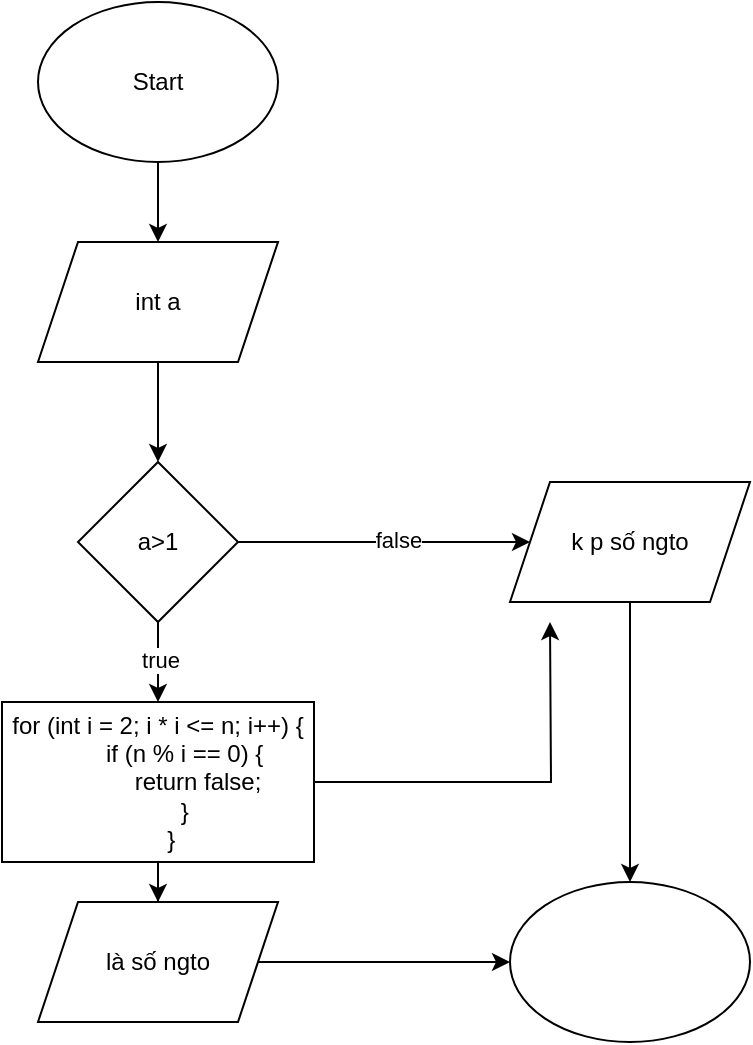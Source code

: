 <mxfile version="25.0.1">
  <diagram name="Trang-1" id="KHuDGHu2drTXMuDKsN5A">
    <mxGraphModel dx="1050" dy="522" grid="1" gridSize="10" guides="1" tooltips="1" connect="1" arrows="1" fold="1" page="1" pageScale="1" pageWidth="827" pageHeight="1169" math="0" shadow="0">
      <root>
        <mxCell id="0" />
        <mxCell id="1" parent="0" />
        <mxCell id="D4LRCzNpmW36ClJJyiUz-3" style="edgeStyle=orthogonalEdgeStyle;rounded=0;orthogonalLoop=1;jettySize=auto;html=1;entryX=0.5;entryY=0;entryDx=0;entryDy=0;" edge="1" parent="1" source="D4LRCzNpmW36ClJJyiUz-1" target="D4LRCzNpmW36ClJJyiUz-2">
          <mxGeometry relative="1" as="geometry" />
        </mxCell>
        <mxCell id="D4LRCzNpmW36ClJJyiUz-1" value="Start" style="ellipse;whiteSpace=wrap;html=1;" vertex="1" parent="1">
          <mxGeometry x="354" y="40" width="120" height="80" as="geometry" />
        </mxCell>
        <mxCell id="D4LRCzNpmW36ClJJyiUz-7" style="edgeStyle=orthogonalEdgeStyle;rounded=0;orthogonalLoop=1;jettySize=auto;html=1;entryX=0.5;entryY=0;entryDx=0;entryDy=0;" edge="1" parent="1" source="D4LRCzNpmW36ClJJyiUz-2" target="D4LRCzNpmW36ClJJyiUz-6">
          <mxGeometry relative="1" as="geometry" />
        </mxCell>
        <mxCell id="D4LRCzNpmW36ClJJyiUz-2" value="int a" style="shape=parallelogram;perimeter=parallelogramPerimeter;whiteSpace=wrap;html=1;fixedSize=1;" vertex="1" parent="1">
          <mxGeometry x="354" y="160" width="120" height="60" as="geometry" />
        </mxCell>
        <mxCell id="D4LRCzNpmW36ClJJyiUz-9" style="edgeStyle=orthogonalEdgeStyle;rounded=0;orthogonalLoop=1;jettySize=auto;html=1;entryX=0.5;entryY=0;entryDx=0;entryDy=0;" edge="1" parent="1" source="D4LRCzNpmW36ClJJyiUz-6" target="D4LRCzNpmW36ClJJyiUz-8">
          <mxGeometry relative="1" as="geometry" />
        </mxCell>
        <mxCell id="D4LRCzNpmW36ClJJyiUz-10" value="true" style="edgeLabel;html=1;align=center;verticalAlign=middle;resizable=0;points=[];" vertex="1" connectable="0" parent="D4LRCzNpmW36ClJJyiUz-9">
          <mxGeometry x="-0.06" y="1" relative="1" as="geometry">
            <mxPoint as="offset" />
          </mxGeometry>
        </mxCell>
        <mxCell id="D4LRCzNpmW36ClJJyiUz-11" style="edgeStyle=orthogonalEdgeStyle;rounded=0;orthogonalLoop=1;jettySize=auto;html=1;" edge="1" parent="1" source="D4LRCzNpmW36ClJJyiUz-6">
          <mxGeometry relative="1" as="geometry">
            <mxPoint x="600" y="310" as="targetPoint" />
          </mxGeometry>
        </mxCell>
        <mxCell id="D4LRCzNpmW36ClJJyiUz-12" value="false" style="edgeLabel;html=1;align=center;verticalAlign=middle;resizable=0;points=[];" vertex="1" connectable="0" parent="D4LRCzNpmW36ClJJyiUz-11">
          <mxGeometry x="0.096" y="2" relative="1" as="geometry">
            <mxPoint as="offset" />
          </mxGeometry>
        </mxCell>
        <mxCell id="D4LRCzNpmW36ClJJyiUz-6" value="a&amp;gt;1" style="rhombus;whiteSpace=wrap;html=1;" vertex="1" parent="1">
          <mxGeometry x="374" y="270" width="80" height="80" as="geometry" />
        </mxCell>
        <mxCell id="D4LRCzNpmW36ClJJyiUz-18" style="edgeStyle=orthogonalEdgeStyle;rounded=0;orthogonalLoop=1;jettySize=auto;html=1;" edge="1" parent="1" source="D4LRCzNpmW36ClJJyiUz-8">
          <mxGeometry relative="1" as="geometry">
            <mxPoint x="610" y="350" as="targetPoint" />
          </mxGeometry>
        </mxCell>
        <mxCell id="D4LRCzNpmW36ClJJyiUz-21" style="edgeStyle=orthogonalEdgeStyle;rounded=0;orthogonalLoop=1;jettySize=auto;html=1;entryX=0.5;entryY=0;entryDx=0;entryDy=0;" edge="1" parent="1" source="D4LRCzNpmW36ClJJyiUz-8" target="D4LRCzNpmW36ClJJyiUz-20">
          <mxGeometry relative="1" as="geometry" />
        </mxCell>
        <mxCell id="D4LRCzNpmW36ClJJyiUz-8" value="&lt;div&gt;for (int i = 2; i * i &amp;lt;= n; i++) {&lt;/div&gt;&lt;div&gt;&amp;nbsp; &amp;nbsp; &amp;nbsp; &amp;nbsp; if (n % i == 0) {&lt;/div&gt;&lt;div&gt;&amp;nbsp; &amp;nbsp; &amp;nbsp; &amp;nbsp; &amp;nbsp; &amp;nbsp; return false;&lt;/div&gt;&lt;div&gt;&amp;nbsp; &amp;nbsp; &amp;nbsp; &amp;nbsp; }&lt;/div&gt;&lt;div&gt;&amp;nbsp; &amp;nbsp; }&lt;/div&gt;" style="rounded=0;whiteSpace=wrap;html=1;" vertex="1" parent="1">
          <mxGeometry x="336" y="390" width="156" height="80" as="geometry" />
        </mxCell>
        <mxCell id="D4LRCzNpmW36ClJJyiUz-13" value="" style="ellipse;whiteSpace=wrap;html=1;" vertex="1" parent="1">
          <mxGeometry x="590" y="480" width="120" height="80" as="geometry" />
        </mxCell>
        <mxCell id="D4LRCzNpmW36ClJJyiUz-15" style="edgeStyle=orthogonalEdgeStyle;rounded=0;orthogonalLoop=1;jettySize=auto;html=1;" edge="1" parent="1" source="D4LRCzNpmW36ClJJyiUz-14" target="D4LRCzNpmW36ClJJyiUz-13">
          <mxGeometry relative="1" as="geometry" />
        </mxCell>
        <mxCell id="D4LRCzNpmW36ClJJyiUz-14" value="k p số ngto" style="shape=parallelogram;perimeter=parallelogramPerimeter;whiteSpace=wrap;html=1;fixedSize=1;" vertex="1" parent="1">
          <mxGeometry x="590" y="280" width="120" height="60" as="geometry" />
        </mxCell>
        <mxCell id="D4LRCzNpmW36ClJJyiUz-22" style="edgeStyle=orthogonalEdgeStyle;rounded=0;orthogonalLoop=1;jettySize=auto;html=1;entryX=0;entryY=0.5;entryDx=0;entryDy=0;" edge="1" parent="1" source="D4LRCzNpmW36ClJJyiUz-20" target="D4LRCzNpmW36ClJJyiUz-13">
          <mxGeometry relative="1" as="geometry" />
        </mxCell>
        <mxCell id="D4LRCzNpmW36ClJJyiUz-20" value="là số ngto" style="shape=parallelogram;perimeter=parallelogramPerimeter;whiteSpace=wrap;html=1;fixedSize=1;" vertex="1" parent="1">
          <mxGeometry x="354" y="490" width="120" height="60" as="geometry" />
        </mxCell>
      </root>
    </mxGraphModel>
  </diagram>
</mxfile>
